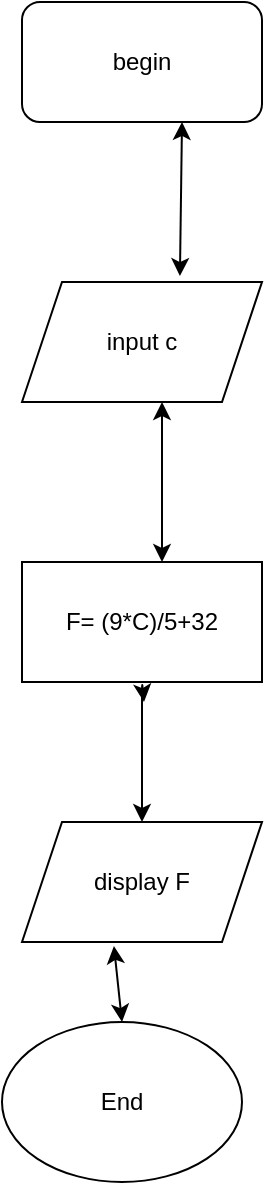 <mxfile version="14.4.3" type="github">
  <diagram id="w64gCagsgnEmYplELjEw" name="Page-1">
    <mxGraphModel dx="1422" dy="738" grid="1" gridSize="10" guides="1" tooltips="1" connect="1" arrows="1" fold="1" page="1" pageScale="1" pageWidth="827" pageHeight="1169" math="0" shadow="0">
      <root>
        <mxCell id="0" />
        <mxCell id="1" parent="0" />
        <mxCell id="FWE2jqnSmvXTAd-1HH6z-3" value="begin" style="rounded=1;whiteSpace=wrap;html=1;" vertex="1" parent="1">
          <mxGeometry x="320" y="50" width="120" height="60" as="geometry" />
        </mxCell>
        <mxCell id="FWE2jqnSmvXTAd-1HH6z-5" value="input c" style="shape=parallelogram;perimeter=parallelogramPerimeter;whiteSpace=wrap;html=1;fixedSize=1;" vertex="1" parent="1">
          <mxGeometry x="320" y="190" width="120" height="60" as="geometry" />
        </mxCell>
        <mxCell id="FWE2jqnSmvXTAd-1HH6z-6" value="" style="endArrow=classic;startArrow=classic;html=1;exitX=0.658;exitY=-0.05;exitDx=0;exitDy=0;exitPerimeter=0;" edge="1" parent="1" source="FWE2jqnSmvXTAd-1HH6z-5">
          <mxGeometry width="50" height="50" relative="1" as="geometry">
            <mxPoint x="350" y="160" as="sourcePoint" />
            <mxPoint x="400" y="110" as="targetPoint" />
          </mxGeometry>
        </mxCell>
        <mxCell id="FWE2jqnSmvXTAd-1HH6z-7" value="" style="endArrow=classic;startArrow=classic;html=1;" edge="1" parent="1">
          <mxGeometry width="50" height="50" relative="1" as="geometry">
            <mxPoint x="390" y="330" as="sourcePoint" />
            <mxPoint x="390" y="250" as="targetPoint" />
          </mxGeometry>
        </mxCell>
        <mxCell id="FWE2jqnSmvXTAd-1HH6z-9" value="F= (9*C)/5+32" style="rounded=0;whiteSpace=wrap;html=1;" vertex="1" parent="1">
          <mxGeometry x="320" y="330" width="120" height="60" as="geometry" />
        </mxCell>
        <mxCell id="FWE2jqnSmvXTAd-1HH6z-11" value="" style="endArrow=classic;startArrow=classic;html=1;" edge="1" parent="1" target="FWE2jqnSmvXTAd-1HH6z-12">
          <mxGeometry width="50" height="50" relative="1" as="geometry">
            <mxPoint x="381" y="400" as="sourcePoint" />
            <mxPoint x="390" y="390" as="targetPoint" />
            <Array as="points">
              <mxPoint x="380" y="390" />
            </Array>
          </mxGeometry>
        </mxCell>
        <mxCell id="FWE2jqnSmvXTAd-1HH6z-12" value="display F" style="shape=parallelogram;perimeter=parallelogramPerimeter;whiteSpace=wrap;html=1;fixedSize=1;" vertex="1" parent="1">
          <mxGeometry x="320" y="460" width="120" height="60" as="geometry" />
        </mxCell>
        <mxCell id="FWE2jqnSmvXTAd-1HH6z-14" value="End" style="ellipse;whiteSpace=wrap;html=1;" vertex="1" parent="1">
          <mxGeometry x="310" y="560" width="120" height="80" as="geometry" />
        </mxCell>
        <mxCell id="FWE2jqnSmvXTAd-1HH6z-15" value="" style="endArrow=classic;startArrow=classic;html=1;exitX=0.5;exitY=0;exitDx=0;exitDy=0;entryX=0.383;entryY=1.033;entryDx=0;entryDy=0;entryPerimeter=0;" edge="1" parent="1" source="FWE2jqnSmvXTAd-1HH6z-14" target="FWE2jqnSmvXTAd-1HH6z-12">
          <mxGeometry width="50" height="50" relative="1" as="geometry">
            <mxPoint x="355" y="560" as="sourcePoint" />
            <mxPoint x="405" y="510" as="targetPoint" />
          </mxGeometry>
        </mxCell>
      </root>
    </mxGraphModel>
  </diagram>
</mxfile>
